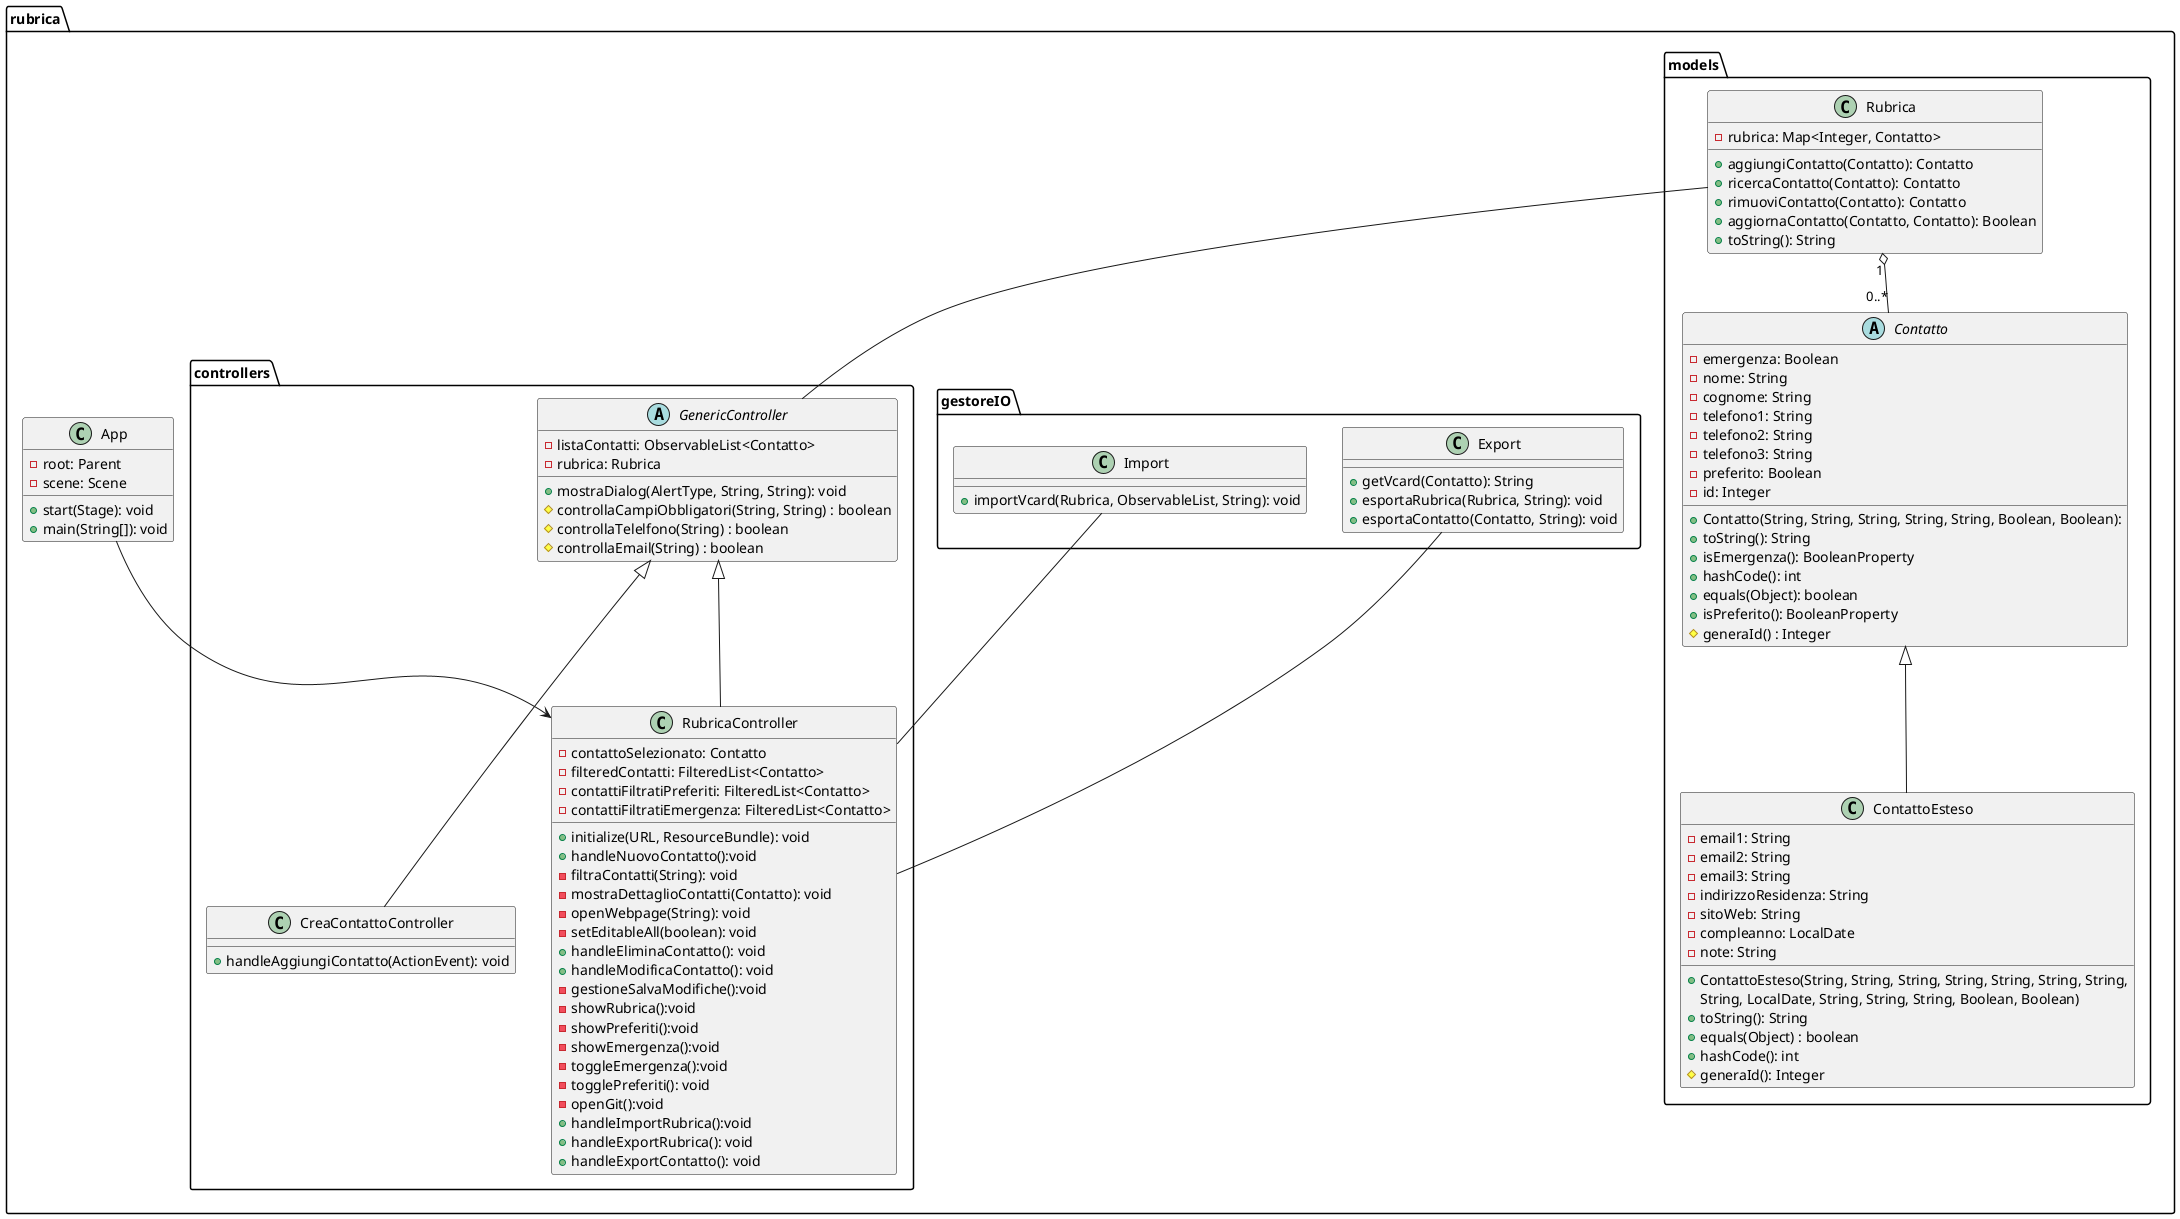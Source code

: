 @startuml DiagrammaClassi
package rubrica {

    package controllers{
       abstract class GenericController{
            - listaContatti: ObservableList<Contatto>
            - rubrica: Rubrica
            + mostraDialog(AlertType, String, String): void
            # controllaCampiObbligatori(String, String) : boolean
            # controllaTelelfono(String) : boolean
            # controllaEmail(String) : boolean

    }

        class RubricaController{
            - contattoSelezionato: Contatto
            - filteredContatti: FilteredList<Contatto>
            - contattiFiltratiPreferiti: FilteredList<Contatto>
            - contattiFiltratiEmergenza: FilteredList<Contatto>
            + initialize(URL, ResourceBundle): void
            + handleNuovoContatto():void
            - filtraContatti(String): void
            - mostraDettaglioContatti(Contatto): void
            - openWebpage(String): void
            - setEditableAll(boolean): void
            + handleEliminaContatto(): void
            + handleModificaContatto(): void
            - gestioneSalvaModifiche():void
            - showRubrica():void
            - showPreferiti():void
            - showEmergenza():void
            - toggleEmergenza():void
            - togglePreferiti(): void
            - openGit():void
            + handleImportRubrica():void
            + handleExportRubrica(): void
            + handleExportContatto(): void
        }
       
        class CreaContattoController {
            +handleAggiungiContatto(ActionEvent): void
        }
    }

        class App {
           - root: Parent
           - scene: Scene
           + start(Stage): void
           + main(String[]): void
        }

    package models{

    class Rubrica{
          - rubrica: Map<Integer, Contatto>
          + aggiungiContatto(Contatto): Contatto
          + ricercaContatto(Contatto): Contatto
          + rimuoviContatto(Contatto): Contatto
          + aggiornaContatto(Contatto, Contatto): Boolean
          + toString(): String

        }
       
  
   abstract class Contatto{
          + Contatto(String, String, String, String, String, Boolean, Boolean):
          - emergenza: Boolean
          - nome: String
          - cognome: String
          - telefono1: String
          - telefono2: String
          - telefono3: String
          - preferito: Boolean
          - id: Integer
          + toString(): String
          + isEmergenza(): BooleanProperty
          + hashCode(): int
          + equals(Object): boolean
          + isPreferito(): BooleanProperty
          # generaId() : Integer       
        }

   class ContattoEsteso {
         + ContattoEsteso(String, String, String, String, String, String, String, 
                     String, LocalDate, String, String, String, Boolean, Boolean)
         - email1: String
         - email2: String
         - email3: String
         - indirizzoResidenza: String
         - sitoWeb: String
         - compleanno: LocalDate
         - note: String
         + toString(): String
         + equals(Object) : boolean
         + hashCode(): int
         # generaId(): Integer
  
        }


    }

  package gestoreIO {

    class Export {
        + getVcard(Contatto): String
        + esportaRubrica(Rubrica, String): void
        + esportaContatto(Contatto, String): void
    }
 
   class Import {
      + importVcard(Rubrica, ObservableList, String): void
}
}
}

Rubrica    "1" o-- "0..*"   Contatto
Contatto     <|--           ContattoEsteso
GenericController  <|--   RubricaController
GenericController  <|--   CreaContattoController
Rubrica -- GenericController
Import -- RubricaController
Export -- RubricaController
App --> RubricaController
